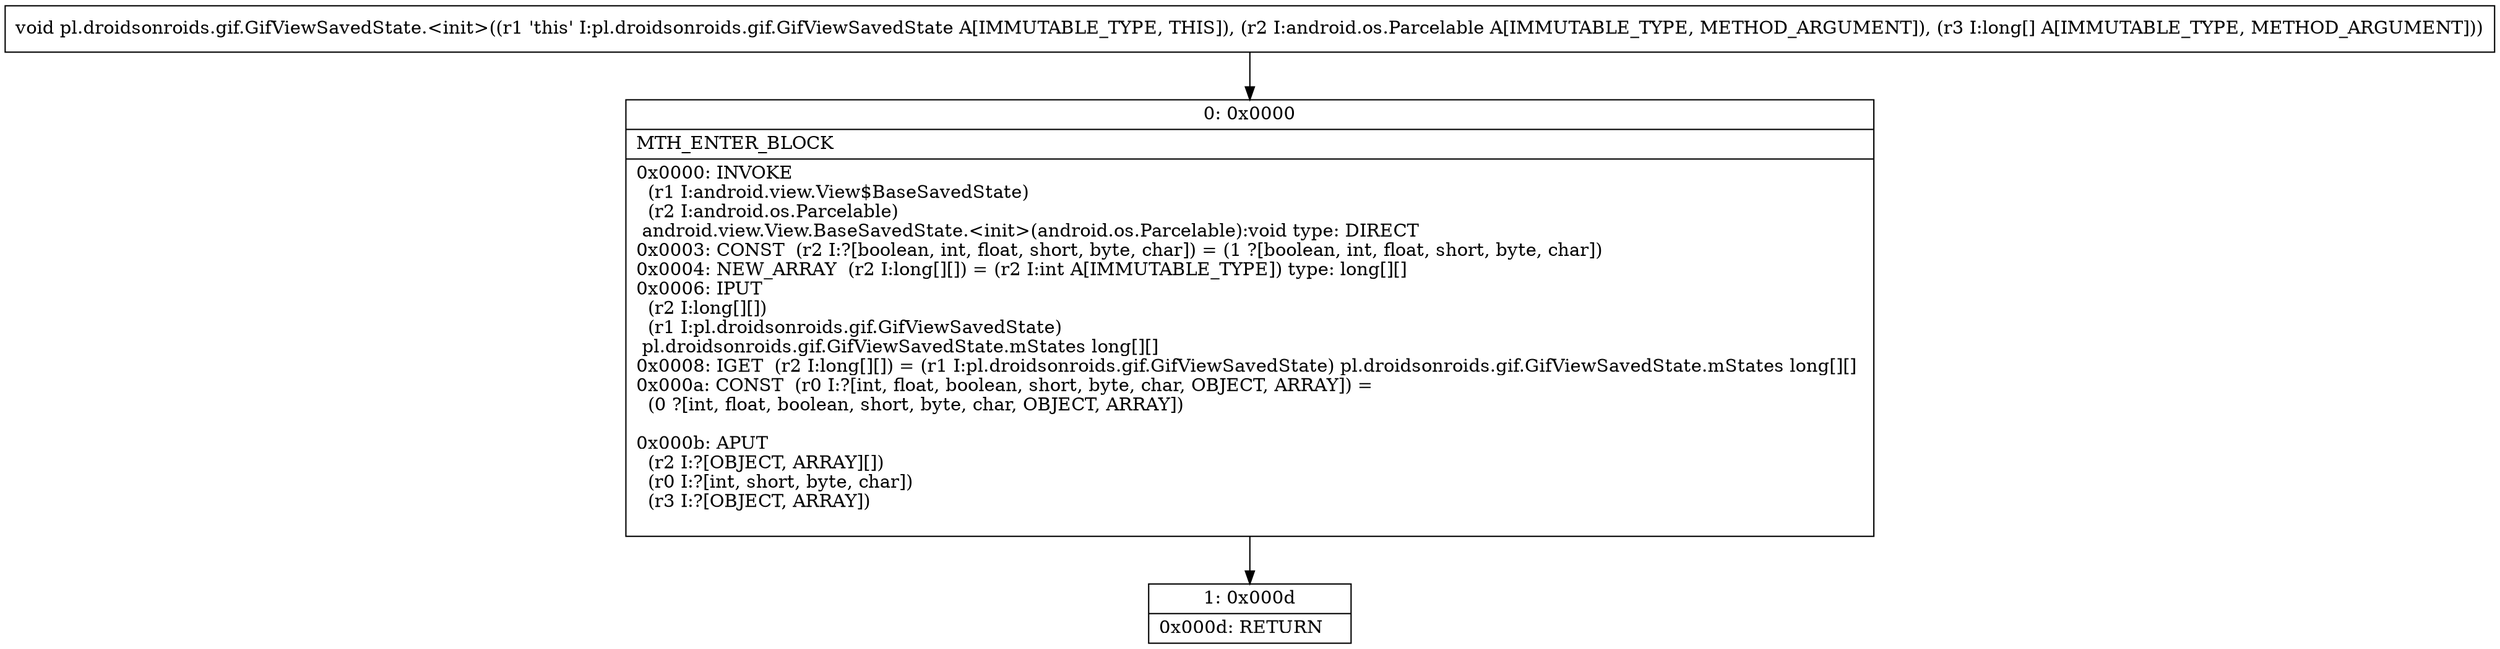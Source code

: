 digraph "CFG forpl.droidsonroids.gif.GifViewSavedState.\<init\>(Landroid\/os\/Parcelable;[J)V" {
Node_0 [shape=record,label="{0\:\ 0x0000|MTH_ENTER_BLOCK\l|0x0000: INVOKE  \l  (r1 I:android.view.View$BaseSavedState)\l  (r2 I:android.os.Parcelable)\l android.view.View.BaseSavedState.\<init\>(android.os.Parcelable):void type: DIRECT \l0x0003: CONST  (r2 I:?[boolean, int, float, short, byte, char]) = (1 ?[boolean, int, float, short, byte, char]) \l0x0004: NEW_ARRAY  (r2 I:long[][]) = (r2 I:int A[IMMUTABLE_TYPE]) type: long[][] \l0x0006: IPUT  \l  (r2 I:long[][])\l  (r1 I:pl.droidsonroids.gif.GifViewSavedState)\l pl.droidsonroids.gif.GifViewSavedState.mStates long[][] \l0x0008: IGET  (r2 I:long[][]) = (r1 I:pl.droidsonroids.gif.GifViewSavedState) pl.droidsonroids.gif.GifViewSavedState.mStates long[][] \l0x000a: CONST  (r0 I:?[int, float, boolean, short, byte, char, OBJECT, ARRAY]) = \l  (0 ?[int, float, boolean, short, byte, char, OBJECT, ARRAY])\l \l0x000b: APUT  \l  (r2 I:?[OBJECT, ARRAY][])\l  (r0 I:?[int, short, byte, char])\l  (r3 I:?[OBJECT, ARRAY])\l \l}"];
Node_1 [shape=record,label="{1\:\ 0x000d|0x000d: RETURN   \l}"];
MethodNode[shape=record,label="{void pl.droidsonroids.gif.GifViewSavedState.\<init\>((r1 'this' I:pl.droidsonroids.gif.GifViewSavedState A[IMMUTABLE_TYPE, THIS]), (r2 I:android.os.Parcelable A[IMMUTABLE_TYPE, METHOD_ARGUMENT]), (r3 I:long[] A[IMMUTABLE_TYPE, METHOD_ARGUMENT])) }"];
MethodNode -> Node_0;
Node_0 -> Node_1;
}

